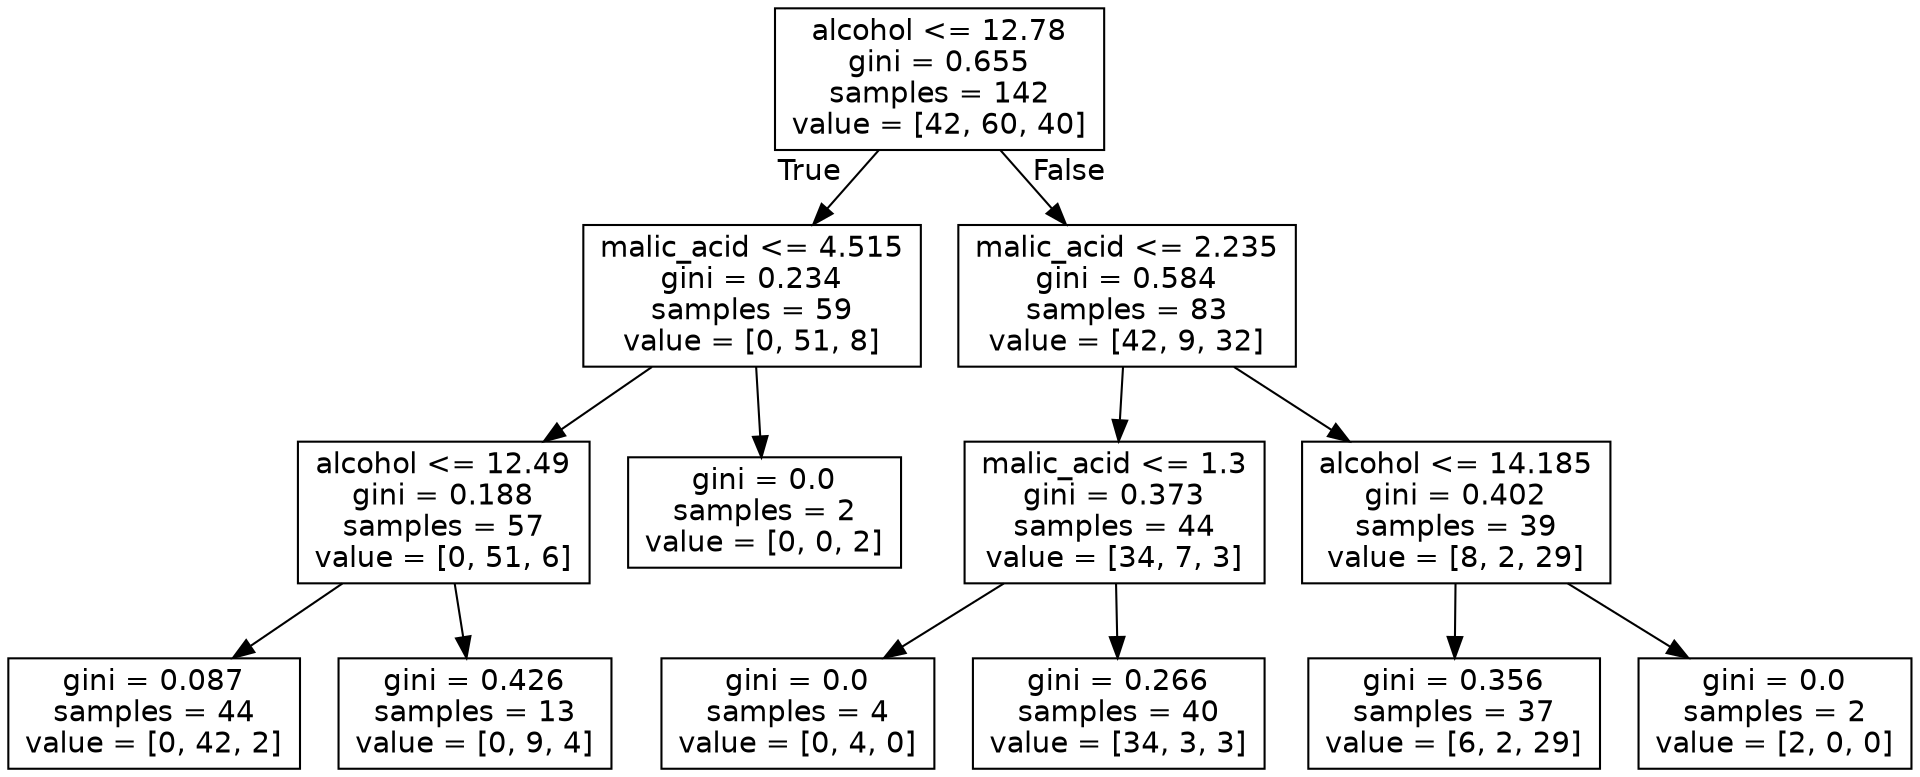 digraph Tree {
node [shape=box, fontname="helvetica"] ;
edge [fontname="helvetica"] ;
0 [label="alcohol <= 12.78\ngini = 0.655\nsamples = 142\nvalue = [42, 60, 40]"] ;
1 [label="malic_acid <= 4.515\ngini = 0.234\nsamples = 59\nvalue = [0, 51, 8]"] ;
0 -> 1 [labeldistance=2.5, labelangle=45, headlabel="True"] ;
2 [label="alcohol <= 12.49\ngini = 0.188\nsamples = 57\nvalue = [0, 51, 6]"] ;
1 -> 2 ;
3 [label="gini = 0.087\nsamples = 44\nvalue = [0, 42, 2]"] ;
2 -> 3 ;
4 [label="gini = 0.426\nsamples = 13\nvalue = [0, 9, 4]"] ;
2 -> 4 ;
5 [label="gini = 0.0\nsamples = 2\nvalue = [0, 0, 2]"] ;
1 -> 5 ;
6 [label="malic_acid <= 2.235\ngini = 0.584\nsamples = 83\nvalue = [42, 9, 32]"] ;
0 -> 6 [labeldistance=2.5, labelangle=-45, headlabel="False"] ;
7 [label="malic_acid <= 1.3\ngini = 0.373\nsamples = 44\nvalue = [34, 7, 3]"] ;
6 -> 7 ;
8 [label="gini = 0.0\nsamples = 4\nvalue = [0, 4, 0]"] ;
7 -> 8 ;
9 [label="gini = 0.266\nsamples = 40\nvalue = [34, 3, 3]"] ;
7 -> 9 ;
10 [label="alcohol <= 14.185\ngini = 0.402\nsamples = 39\nvalue = [8, 2, 29]"] ;
6 -> 10 ;
11 [label="gini = 0.356\nsamples = 37\nvalue = [6, 2, 29]"] ;
10 -> 11 ;
12 [label="gini = 0.0\nsamples = 2\nvalue = [2, 0, 0]"] ;
10 -> 12 ;
}